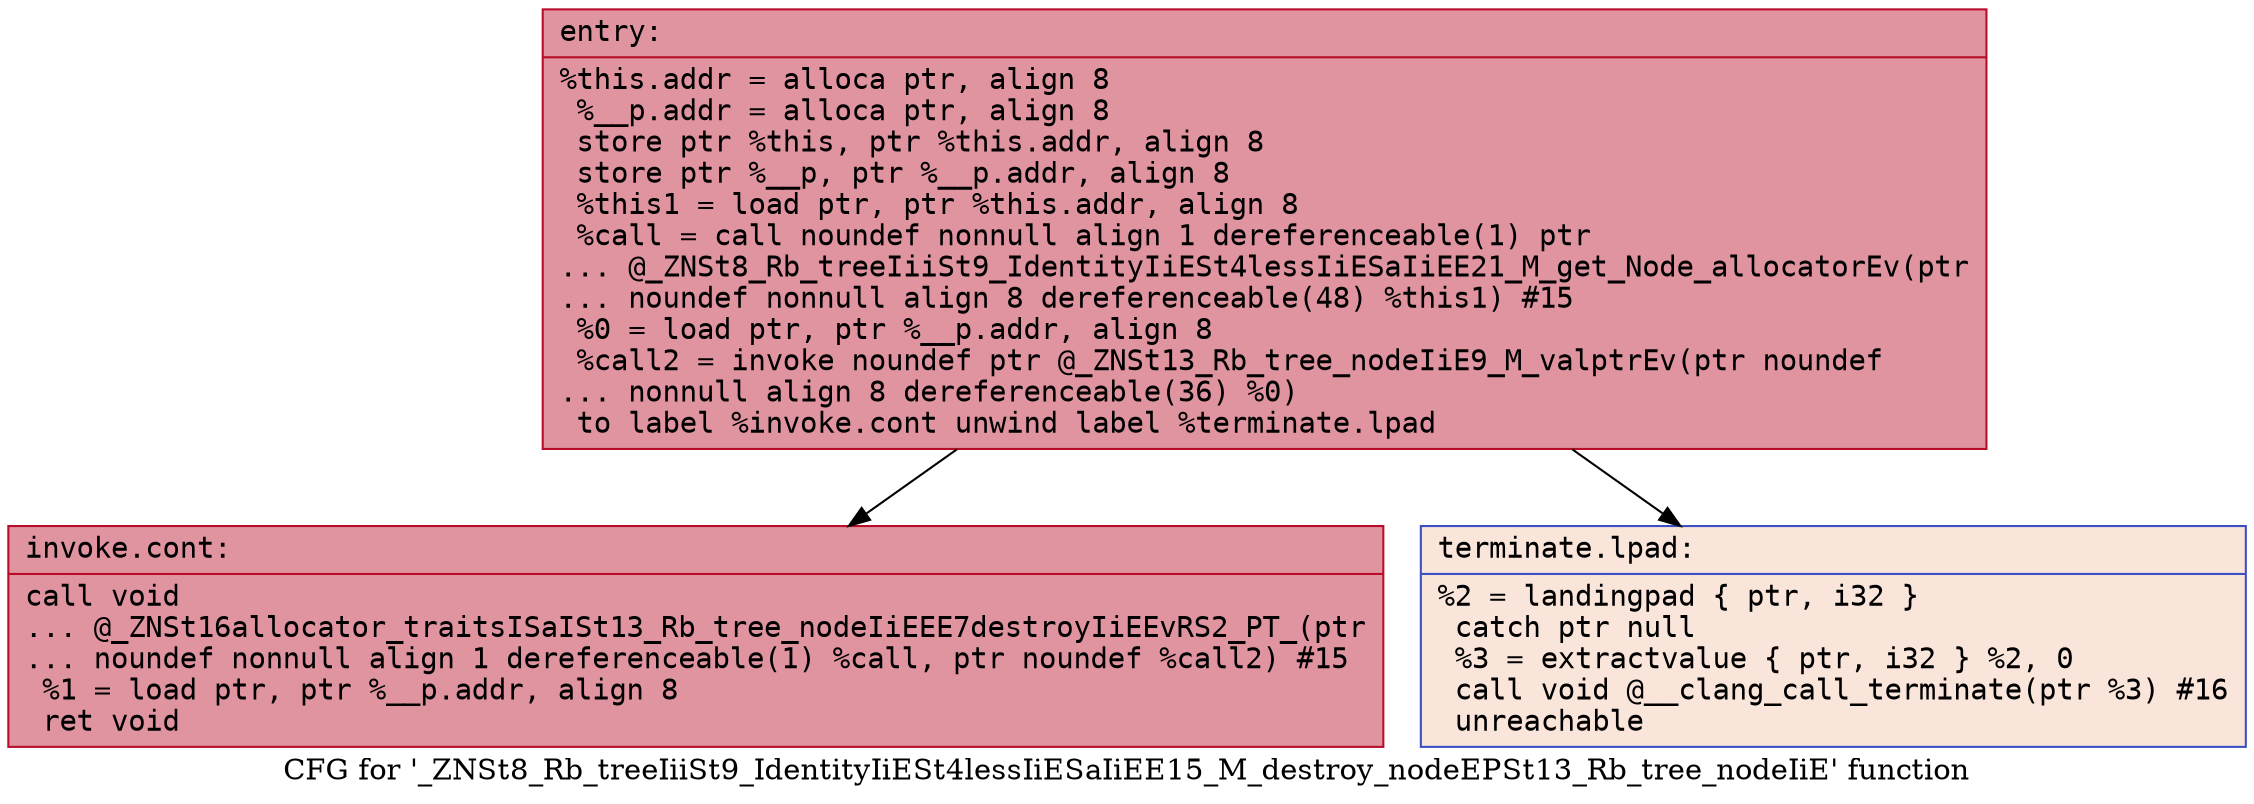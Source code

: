 digraph "CFG for '_ZNSt8_Rb_treeIiiSt9_IdentityIiESt4lessIiESaIiEE15_M_destroy_nodeEPSt13_Rb_tree_nodeIiE' function" {
	label="CFG for '_ZNSt8_Rb_treeIiiSt9_IdentityIiESt4lessIiESaIiEE15_M_destroy_nodeEPSt13_Rb_tree_nodeIiE' function";

	Node0x55aea91bb340 [shape=record,color="#b70d28ff", style=filled, fillcolor="#b70d2870" fontname="Courier",label="{entry:\l|  %this.addr = alloca ptr, align 8\l  %__p.addr = alloca ptr, align 8\l  store ptr %this, ptr %this.addr, align 8\l  store ptr %__p, ptr %__p.addr, align 8\l  %this1 = load ptr, ptr %this.addr, align 8\l  %call = call noundef nonnull align 1 dereferenceable(1) ptr\l... @_ZNSt8_Rb_treeIiiSt9_IdentityIiESt4lessIiESaIiEE21_M_get_Node_allocatorEv(ptr\l... noundef nonnull align 8 dereferenceable(48) %this1) #15\l  %0 = load ptr, ptr %__p.addr, align 8\l  %call2 = invoke noundef ptr @_ZNSt13_Rb_tree_nodeIiE9_M_valptrEv(ptr noundef\l... nonnull align 8 dereferenceable(36) %0)\l          to label %invoke.cont unwind label %terminate.lpad\l}"];
	Node0x55aea91bb340 -> Node0x55aea91bb860[tooltip="entry -> invoke.cont\nProbability 100.00%" ];
	Node0x55aea91bb340 -> Node0x55aea91bb8e0[tooltip="entry -> terminate.lpad\nProbability 0.00%" ];
	Node0x55aea91bb860 [shape=record,color="#b70d28ff", style=filled, fillcolor="#b70d2870" fontname="Courier",label="{invoke.cont:\l|  call void\l... @_ZNSt16allocator_traitsISaISt13_Rb_tree_nodeIiEEE7destroyIiEEvRS2_PT_(ptr\l... noundef nonnull align 1 dereferenceable(1) %call, ptr noundef %call2) #15\l  %1 = load ptr, ptr %__p.addr, align 8\l  ret void\l}"];
	Node0x55aea91bb8e0 [shape=record,color="#3d50c3ff", style=filled, fillcolor="#f4c5ad70" fontname="Courier",label="{terminate.lpad:\l|  %2 = landingpad \{ ptr, i32 \}\l          catch ptr null\l  %3 = extractvalue \{ ptr, i32 \} %2, 0\l  call void @__clang_call_terminate(ptr %3) #16\l  unreachable\l}"];
}
